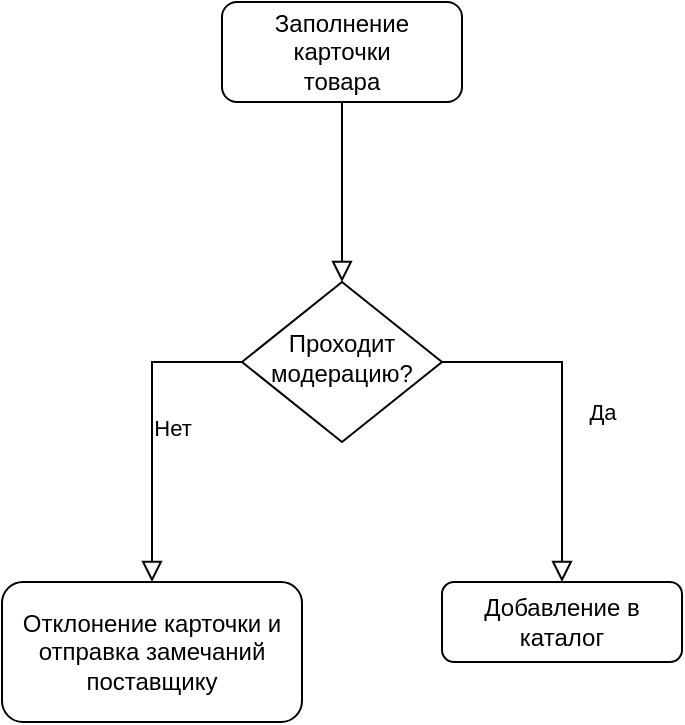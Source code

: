 <mxfile version="26.2.9" pages="3">
  <diagram id="C5RBs43oDa-KdzZeNtuy" name="Create Card">
    <mxGraphModel dx="1475" dy="656" grid="1" gridSize="10" guides="1" tooltips="1" connect="1" arrows="1" fold="1" page="1" pageScale="1" pageWidth="827" pageHeight="1169" math="0" shadow="0">
      <root>
        <mxCell id="WIyWlLk6GJQsqaUBKTNV-0" />
        <mxCell id="WIyWlLk6GJQsqaUBKTNV-1" parent="WIyWlLk6GJQsqaUBKTNV-0" />
        <mxCell id="WIyWlLk6GJQsqaUBKTNV-2" value="" style="rounded=0;html=1;jettySize=auto;orthogonalLoop=1;fontSize=11;endArrow=block;endFill=0;endSize=8;strokeWidth=1;shadow=0;labelBackgroundColor=none;edgeStyle=orthogonalEdgeStyle;entryX=0.5;entryY=0;entryDx=0;entryDy=0;" parent="WIyWlLk6GJQsqaUBKTNV-1" source="WIyWlLk6GJQsqaUBKTNV-3" target="WIyWlLk6GJQsqaUBKTNV-6" edge="1">
          <mxGeometry relative="1" as="geometry">
            <mxPoint x="370" y="160" as="targetPoint" />
            <Array as="points">
              <mxPoint x="220" y="200" />
            </Array>
          </mxGeometry>
        </mxCell>
        <mxCell id="WIyWlLk6GJQsqaUBKTNV-3" value="&lt;div&gt;Заполнение&lt;/div&gt;&lt;div&gt;карточки&lt;br&gt;товара&lt;/div&gt;" style="rounded=1;whiteSpace=wrap;html=1;fontSize=12;glass=0;strokeWidth=1;shadow=0;" parent="WIyWlLk6GJQsqaUBKTNV-1" vertex="1">
          <mxGeometry x="160" y="80" width="120" height="50" as="geometry" />
        </mxCell>
        <mxCell id="WIyWlLk6GJQsqaUBKTNV-4" value="Да" style="rounded=0;html=1;jettySize=auto;orthogonalLoop=1;fontSize=11;endArrow=block;endFill=0;endSize=8;strokeWidth=1;shadow=0;labelBackgroundColor=none;edgeStyle=orthogonalEdgeStyle;entryX=0.5;entryY=0;entryDx=0;entryDy=0;" parent="WIyWlLk6GJQsqaUBKTNV-1" source="WIyWlLk6GJQsqaUBKTNV-6" target="WIyWlLk6GJQsqaUBKTNV-11" edge="1">
          <mxGeometry y="20" relative="1" as="geometry">
            <mxPoint as="offset" />
            <mxPoint x="620" y="340" as="targetPoint" />
            <Array as="points">
              <mxPoint x="330" y="260" />
              <mxPoint x="330" y="360" />
            </Array>
          </mxGeometry>
        </mxCell>
        <mxCell id="WIyWlLk6GJQsqaUBKTNV-5" value="Нет" style="edgeStyle=orthogonalEdgeStyle;rounded=0;html=1;jettySize=auto;orthogonalLoop=1;fontSize=11;endArrow=block;endFill=0;endSize=8;strokeWidth=1;shadow=0;labelBackgroundColor=none;exitX=0;exitY=0.5;exitDx=0;exitDy=0;" parent="WIyWlLk6GJQsqaUBKTNV-1" source="WIyWlLk6GJQsqaUBKTNV-6" target="WIyWlLk6GJQsqaUBKTNV-7" edge="1">
          <mxGeometry y="10" relative="1" as="geometry">
            <mxPoint as="offset" />
          </mxGeometry>
        </mxCell>
        <mxCell id="WIyWlLk6GJQsqaUBKTNV-6" value="Проходит&lt;br&gt;модерацию?" style="rhombus;whiteSpace=wrap;html=1;shadow=0;fontFamily=Helvetica;fontSize=12;align=center;strokeWidth=1;spacing=6;spacingTop=-4;" parent="WIyWlLk6GJQsqaUBKTNV-1" vertex="1">
          <mxGeometry x="170" y="220" width="100" height="80" as="geometry" />
        </mxCell>
        <mxCell id="WIyWlLk6GJQsqaUBKTNV-7" value="Отклонение карточки и отправка замечаний поставщику" style="rounded=1;whiteSpace=wrap;html=1;fontSize=12;glass=0;strokeWidth=1;shadow=0;" parent="WIyWlLk6GJQsqaUBKTNV-1" vertex="1">
          <mxGeometry x="50" y="370" width="150" height="70" as="geometry" />
        </mxCell>
        <mxCell id="WIyWlLk6GJQsqaUBKTNV-11" value="Добавление в каталог" style="rounded=1;whiteSpace=wrap;html=1;fontSize=12;glass=0;strokeWidth=1;shadow=0;" parent="WIyWlLk6GJQsqaUBKTNV-1" vertex="1">
          <mxGeometry x="270" y="370" width="120" height="40" as="geometry" />
        </mxCell>
      </root>
    </mxGraphModel>
  </diagram>
  <diagram id="KbNZ6X67Viepncw-SnDt" name="Create Order">
    <mxGraphModel dx="1475" dy="656" grid="1" gridSize="10" guides="1" tooltips="1" connect="1" arrows="1" fold="1" page="1" pageScale="1" pageWidth="827" pageHeight="1169" math="0" shadow="0">
      <root>
        <mxCell id="0" />
        <mxCell id="1" parent="0" />
        <mxCell id="NiHFHuoIN9R8UI4AEEze-1" value="" style="rounded=0;html=1;jettySize=auto;orthogonalLoop=1;fontSize=11;endArrow=block;endFill=0;endSize=8;strokeWidth=1;shadow=0;labelBackgroundColor=none;edgeStyle=orthogonalEdgeStyle;entryX=0.5;entryY=0;entryDx=0;entryDy=0;" edge="1" parent="1" source="NiHFHuoIN9R8UI4AEEze-2" target="NiHFHuoIN9R8UI4AEEze-11">
          <mxGeometry relative="1" as="geometry">
            <mxPoint x="450" y="130" as="targetPoint" />
          </mxGeometry>
        </mxCell>
        <mxCell id="NiHFHuoIN9R8UI4AEEze-2" value="Создание&lt;br&gt;заказа и оплата" style="rounded=1;whiteSpace=wrap;html=1;fontSize=12;glass=0;strokeWidth=1;shadow=0;" vertex="1" parent="1">
          <mxGeometry x="160" y="80" width="120" height="40" as="geometry" />
        </mxCell>
        <mxCell id="NiHFHuoIN9R8UI4AEEze-4" value="Нет" style="edgeStyle=orthogonalEdgeStyle;rounded=0;html=1;jettySize=auto;orthogonalLoop=1;fontSize=11;endArrow=block;endFill=0;endSize=8;strokeWidth=1;shadow=0;labelBackgroundColor=none;" edge="1" parent="1" source="NiHFHuoIN9R8UI4AEEze-5" target="NiHFHuoIN9R8UI4AEEze-6">
          <mxGeometry y="10" relative="1" as="geometry">
            <mxPoint as="offset" />
          </mxGeometry>
        </mxCell>
        <mxCell id="NiHFHuoIN9R8UI4AEEze-5" value="Поставщик может обслужить заказ?" style="rhombus;whiteSpace=wrap;html=1;shadow=0;fontFamily=Helvetica;fontSize=12;align=center;strokeWidth=1;spacing=6;spacingTop=-4;" vertex="1" parent="1">
          <mxGeometry x="160" y="270" width="120" height="110" as="geometry" />
        </mxCell>
        <mxCell id="NiHFHuoIN9R8UI4AEEze-6" value="Возврат средств и отмена заказа" style="rounded=1;whiteSpace=wrap;html=1;fontSize=12;glass=0;strokeWidth=1;shadow=0;" vertex="1" parent="1">
          <mxGeometry x="340" y="305" width="120" height="40" as="geometry" />
        </mxCell>
        <mxCell id="NiHFHuoIN9R8UI4AEEze-8" value="Доставка" style="edgeStyle=elbowEdgeStyle;rounded=0;html=1;jettySize=auto;orthogonalLoop=1;fontSize=11;endArrow=block;endFill=0;endSize=8;strokeWidth=1;shadow=0;labelBackgroundColor=none;exitX=1;exitY=0.5;exitDx=0;exitDy=0;entryX=0;entryY=0.5;entryDx=0;entryDy=0;" edge="1" parent="1" target="NiHFHuoIN9R8UI4AEEze-24" source="Chrw-WFK-XekWNas01Gq-1">
          <mxGeometry y="10" relative="1" as="geometry">
            <mxPoint as="offset" />
            <mxPoint x="630" y="750" as="sourcePoint" />
            <mxPoint x="710" y="529" as="targetPoint" />
            <Array as="points">
              <mxPoint x="590" y="770" />
            </Array>
          </mxGeometry>
        </mxCell>
        <mxCell id="NiHFHuoIN9R8UI4AEEze-10" value="Передача заказа в&amp;nbsp; доставку" style="rounded=1;whiteSpace=wrap;html=1;fontSize=12;glass=0;strokeWidth=1;shadow=0;" vertex="1" parent="1">
          <mxGeometry x="270" y="639" width="120" height="40" as="geometry" />
        </mxCell>
        <mxCell id="NiHFHuoIN9R8UI4AEEze-11" value="Отправка уведомления поставщику" style="rounded=1;whiteSpace=wrap;html=1;fontSize=12;glass=0;strokeWidth=1;shadow=0;" vertex="1" parent="1">
          <mxGeometry x="160" y="160" width="120" height="50" as="geometry" />
        </mxCell>
        <mxCell id="NiHFHuoIN9R8UI4AEEze-12" value="" style="edgeStyle=elbowEdgeStyle;rounded=0;html=1;jettySize=auto;orthogonalLoop=1;fontSize=11;endArrow=block;endFill=0;endSize=8;strokeWidth=1;shadow=0;labelBackgroundColor=none;exitX=0.5;exitY=1;exitDx=0;exitDy=0;entryX=0.5;entryY=0;entryDx=0;entryDy=0;" edge="1" parent="1" source="NiHFHuoIN9R8UI4AEEze-20" target="NiHFHuoIN9R8UI4AEEze-21">
          <mxGeometry y="10" relative="1" as="geometry">
            <mxPoint as="offset" />
            <mxPoint x="370" y="535" as="sourcePoint" />
            <mxPoint x="230" y="635" as="targetPoint" />
          </mxGeometry>
        </mxCell>
        <mxCell id="NiHFHuoIN9R8UI4AEEze-13" value="" style="rounded=0;html=1;jettySize=auto;orthogonalLoop=1;fontSize=11;endArrow=block;endFill=0;endSize=8;strokeWidth=1;shadow=0;labelBackgroundColor=none;edgeStyle=elbowEdgeStyle;exitX=0.5;exitY=1;exitDx=0;exitDy=0;" edge="1" parent="1" source="NiHFHuoIN9R8UI4AEEze-11" target="NiHFHuoIN9R8UI4AEEze-5">
          <mxGeometry relative="1" as="geometry">
            <mxPoint x="160" y="260" as="targetPoint" />
            <mxPoint x="300" y="240" as="sourcePoint" />
          </mxGeometry>
        </mxCell>
        <mxCell id="NiHFHuoIN9R8UI4AEEze-15" value="" style="rounded=0;html=1;jettySize=auto;orthogonalLoop=1;fontSize=11;endArrow=block;endFill=0;endSize=8;strokeWidth=1;shadow=0;labelBackgroundColor=none;edgeStyle=elbowEdgeStyle;entryX=1;entryY=0.5;entryDx=0;entryDy=0;" edge="1" parent="1" target="NiHFHuoIN9R8UI4AEEze-17">
          <mxGeometry y="20" relative="1" as="geometry">
            <mxPoint as="offset" />
            <mxPoint x="220" y="380" as="sourcePoint" />
            <mxPoint x="160" y="470" as="targetPoint" />
            <Array as="points">
              <mxPoint x="220" y="400" />
            </Array>
          </mxGeometry>
        </mxCell>
        <mxCell id="NiHFHuoIN9R8UI4AEEze-16" value="К указанному в запросе времени" style="rounded=0;html=1;jettySize=auto;orthogonalLoop=1;fontSize=11;endArrow=block;endFill=0;endSize=8;strokeWidth=1;shadow=0;labelBackgroundColor=none;edgeStyle=elbowEdgeStyle;exitX=0.5;exitY=1;exitDx=0;exitDy=0;entryX=0;entryY=0.5;entryDx=0;entryDy=0;" edge="1" parent="1" source="NiHFHuoIN9R8UI4AEEze-17" target="NiHFHuoIN9R8UI4AEEze-10">
          <mxGeometry y="20" relative="1" as="geometry">
            <mxPoint as="offset" />
            <mxPoint x="100.76" y="500.0" as="sourcePoint" />
            <mxPoint x="260" y="660" as="targetPoint" />
            <Array as="points">
              <mxPoint x="100" y="648.8" />
            </Array>
          </mxGeometry>
        </mxCell>
        <mxCell id="NiHFHuoIN9R8UI4AEEze-17" value="Запрос в службу доставки" style="rounded=1;whiteSpace=wrap;html=1;fontSize=12;glass=0;strokeWidth=1;shadow=0;" vertex="1" parent="1">
          <mxGeometry x="40" y="450" width="120" height="40" as="geometry" />
        </mxCell>
        <mxCell id="NiHFHuoIN9R8UI4AEEze-18" value="" style="rounded=0;html=1;jettySize=auto;orthogonalLoop=1;fontSize=11;endArrow=block;endFill=0;endSize=8;strokeWidth=1;shadow=0;labelBackgroundColor=none;edgeStyle=elbowEdgeStyle;entryX=0;entryY=0.5;entryDx=0;entryDy=0;" edge="1" parent="1" target="NiHFHuoIN9R8UI4AEEze-20">
          <mxGeometry y="20" relative="1" as="geometry">
            <mxPoint as="offset" />
            <mxPoint x="220" y="380" as="sourcePoint" />
            <mxPoint x="280" y="470" as="targetPoint" />
            <Array as="points">
              <mxPoint x="220" y="420" />
            </Array>
          </mxGeometry>
        </mxCell>
        <mxCell id="NiHFHuoIN9R8UI4AEEze-20" value="Комплектация букета" style="rounded=1;whiteSpace=wrap;html=1;fontSize=12;glass=0;strokeWidth=1;shadow=0;" vertex="1" parent="1">
          <mxGeometry x="270" y="450" width="120" height="40" as="geometry" />
        </mxCell>
        <mxCell id="NiHFHuoIN9R8UI4AEEze-21" value="Прикрепление фотографии букета после комплектации к заказу" style="rounded=1;whiteSpace=wrap;html=1;fontSize=12;glass=0;strokeWidth=1;shadow=0;" vertex="1" parent="1">
          <mxGeometry x="265" y="515" width="130" height="70" as="geometry" />
        </mxCell>
        <mxCell id="NiHFHuoIN9R8UI4AEEze-23" value="" style="edgeStyle=elbowEdgeStyle;rounded=0;html=1;jettySize=auto;orthogonalLoop=1;fontSize=11;endArrow=block;endFill=0;endSize=8;strokeWidth=1;shadow=0;labelBackgroundColor=none;entryX=0.5;entryY=0;entryDx=0;entryDy=0;exitX=0.5;exitY=1;exitDx=0;exitDy=0;" edge="1" parent="1" source="NiHFHuoIN9R8UI4AEEze-21" target="NiHFHuoIN9R8UI4AEEze-10">
          <mxGeometry y="10" relative="1" as="geometry">
            <mxPoint as="offset" />
            <mxPoint x="330" y="630" as="sourcePoint" />
            <mxPoint x="260" y="880" as="targetPoint" />
          </mxGeometry>
        </mxCell>
        <mxCell id="NiHFHuoIN9R8UI4AEEze-24" value="Букет у заказчика" style="rounded=1;whiteSpace=wrap;html=1;fontSize=12;glass=0;strokeWidth=1;shadow=0;" vertex="1" parent="1">
          <mxGeometry x="640" y="725" width="120" height="40" as="geometry" />
        </mxCell>
        <mxCell id="Chrw-WFK-XekWNas01Gq-1" value="Прикрепление фотографии букета после получения в доставку" style="rounded=1;whiteSpace=wrap;html=1;fontSize=12;glass=0;strokeWidth=1;shadow=0;" vertex="1" parent="1">
          <mxGeometry x="414" y="710" width="130" height="70" as="geometry" />
        </mxCell>
        <mxCell id="Chrw-WFK-XekWNas01Gq-2" value="" style="edgeStyle=elbowEdgeStyle;rounded=0;html=1;jettySize=auto;orthogonalLoop=1;fontSize=11;endArrow=block;endFill=0;endSize=8;strokeWidth=1;shadow=0;labelBackgroundColor=none;exitX=0.5;exitY=1;exitDx=0;exitDy=0;entryX=0;entryY=0.5;entryDx=0;entryDy=0;" edge="1" parent="1" target="Chrw-WFK-XekWNas01Gq-1">
          <mxGeometry y="10" relative="1" as="geometry">
            <mxPoint as="offset" />
            <mxPoint x="329.5" y="679" as="sourcePoint" />
            <mxPoint x="450" y="710" as="targetPoint" />
            <Array as="points">
              <mxPoint x="330" y="720" />
            </Array>
          </mxGeometry>
        </mxCell>
      </root>
    </mxGraphModel>
  </diagram>
  <diagram id="kA3ArboYZJYRlLGkA5YI" name="Регистрация нового поставщика">
    <mxGraphModel dx="1475" dy="656" grid="1" gridSize="10" guides="1" tooltips="1" connect="1" arrows="1" fold="1" page="1" pageScale="1" pageWidth="827" pageHeight="1169" math="0" shadow="0">
      <root>
        <mxCell id="0" />
        <mxCell id="1" parent="0" />
        <mxCell id="1jc_sA1vIV-MuLvu-S6O-1" value="" style="rounded=0;html=1;jettySize=auto;orthogonalLoop=1;fontSize=11;endArrow=block;endFill=0;endSize=8;strokeWidth=1;shadow=0;labelBackgroundColor=none;edgeStyle=elbowEdgeStyle;exitX=0.5;exitY=1;exitDx=0;exitDy=0;entryX=0.5;entryY=0;entryDx=0;entryDy=0;" edge="1" parent="1" source="PnLIErAKZAgyao52VJyF-1" target="rb7XlZsCjpBPwT6MNO7T-1">
          <mxGeometry relative="1" as="geometry">
            <mxPoint x="220" y="270" as="targetPoint" />
            <mxPoint x="220" y="210" as="sourcePoint" />
          </mxGeometry>
        </mxCell>
        <mxCell id="PnLIErAKZAgyao52VJyF-1" value="Регистрация ЧЕРЕЗ ПОЧТУ на платформе (как поставщик)" style="rounded=1;whiteSpace=wrap;html=1;fontSize=12;glass=0;strokeWidth=1;shadow=0;" vertex="1" parent="1">
          <mxGeometry x="160" y="40" width="130" height="80" as="geometry" />
        </mxCell>
        <mxCell id="rb7XlZsCjpBPwT6MNO7T-1" value="Вывод инструкций по регистрации, например:&lt;br&gt;&lt;br&gt;Отправка письма на оффициальную почту и последующий диалог с доказательством существования фирмы" style="rounded=1;whiteSpace=wrap;html=1;fontSize=12;glass=0;strokeWidth=1;shadow=0;" vertex="1" parent="1">
          <mxGeometry x="120" y="190" width="210" height="130" as="geometry" />
        </mxCell>
        <mxCell id="rb7XlZsCjpBPwT6MNO7T-2" value="" style="rounded=0;html=1;jettySize=auto;orthogonalLoop=1;fontSize=11;endArrow=block;endFill=0;endSize=8;strokeWidth=1;shadow=0;labelBackgroundColor=none;edgeStyle=elbowEdgeStyle;exitX=0.5;exitY=1;exitDx=0;exitDy=0;entryX=0.5;entryY=0;entryDx=0;entryDy=0;" edge="1" parent="1" source="rb7XlZsCjpBPwT6MNO7T-1" target="6lo2STuFT8L8zm_V23wH-1">
          <mxGeometry relative="1" as="geometry">
            <mxPoint x="225" y="470" as="targetPoint" />
            <mxPoint x="235" y="130" as="sourcePoint" />
            <Array as="points">
              <mxPoint x="225" y="350" />
            </Array>
          </mxGeometry>
        </mxCell>
        <mxCell id="6lo2STuFT8L8zm_V23wH-1" value="Одобрение заявки модератором" style="rounded=1;whiteSpace=wrap;html=1;fontSize=12;glass=0;strokeWidth=1;shadow=0;" vertex="1" parent="1">
          <mxGeometry x="165" y="390" width="120" height="40" as="geometry" />
        </mxCell>
      </root>
    </mxGraphModel>
  </diagram>
</mxfile>

